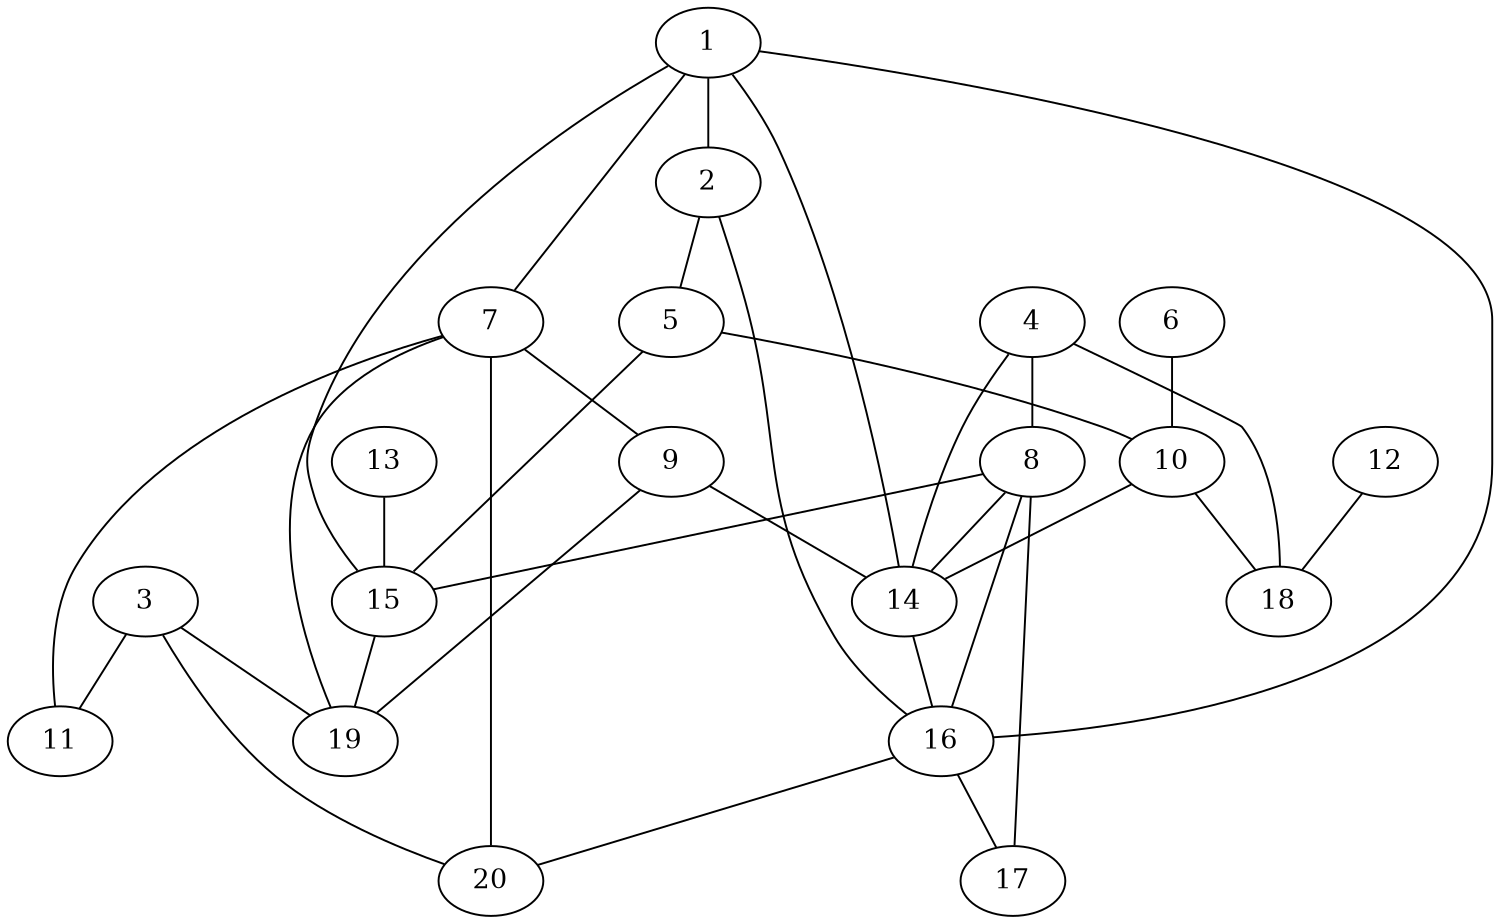 graph G {
	graph [maxiter=5000, start=7, center=1, size="10,10"];
	node [label="\N"];
	graph [bb="0,0,314.94,455.7"];
	1 [label=1, pos="178.19,161.51", width="0.75", height="0.5"];
	2 [label=2, pos="84.413,169.96", width="0.75", height="0.5"];
	3 [label=3, pos="209.07,19", width="0.75", height="0.5"];
	4 [label=4, pos="109.76,293.24", width="0.75", height="0.5"];
	5 [label=5, pos="120.51,240.05", width="0.75", height="0.5"];
	6 [label=6, pos="252.36,346.15", width="0.75", height="0.5"];
	7 [label=7, pos="249.79,108.84", width="0.75", height="0.5"];
	8 [label=8, pos="88.097,220.18", width="0.75", height="0.5"];
	9 [label=9, pos="242.86,171.65", width="0.75", height="0.5"];
	10 [label=10, pos="183.62,301.82", width="0.75", height="0.5"];
	11 [label=11, pos="286.94,37.372", width="0.75", height="0.5"];
	12 [label=12, pos="102.7,436.7", width="0.75", height="0.5"];
	13 [label=13, pos="37.442,81.685", width="0.75", height="0.5"];
	14 [label=14, pos="179.35,231.81", width="0.75", height="0.5"];
	15 [label=15, pos="108.48,135.4", width="0.75", height="0.5"];
	16 [label=16, pos="132.22,170.3", width="0.75", height="0.5"];
	17 [label=17, pos="28,187.09", width="0.75", height="0.5"];
	18 [label=18, pos="130.24,365.51", width="0.75", height="0.5"];
	19 [label=19, pos="175.61,83.52", width="0.75", height="0.5"];
	20 [label=20, pos="193.15,92.342", width="0.75", height="0.5"];
	1 -- 2 [dir=none, pos="151.32,163.93 138.76,165.07 123.85,166.41 111.29,167.54"];
	1 -- 7 [dir=none, pos="196.63,147.95 207.24,140.14 220.53,130.37 231.17,122.54"];
	1 -- 14 [dir=none, pos="178.49,179.62 178.66,190.03 178.88,203.08 179.05,213.53"];
	1 -- 15 [dir=none, pos="154.59,152.67 147.32,149.95 139.32,146.95 132.06,144.23"];
	1 -- 16 [dir=none, pos="151.98,166.52 151.82,166.55 151.66,166.59 151.5,166.62"];
	2 -- 5 [dir=none, pos="93.337,187.29 98.932,198.15 106.12,212.1 111.69,222.92"];
	2 -- 16 [dir=none, pos="111.67,170.16 111.75,170.16 111.84,170.16 111.92,170.16"];
	3 -- 11 [dir=none, pos="234.57,25.016 243.17,27.046 252.78,29.312 261.39,31.343"];
	3 -- 19 [dir=none, pos="200.1,36.29 195.3,45.547 189.41,56.918 184.6,66.182"];
	3 -- 20 [dir=none, pos="205.13,37.13 202.66,48.498 199.5,63.093 197.04,74.421"];
	4 -- 8 [dir=none, pos="104.52,275.56 101.13,264.15 96.754,249.38 93.368,237.96"];
	4 -- 14 [dir=none, pos="126.25,278.68 137.35,268.89 151.91,256.04 162.98,246.27"];
	4 -- 18 [dir=none, pos="114.82,311.11 117.97,322.22 122.01,336.47 125.16,347.6"];
	5 -- 10 [dir=none, pos="135.79,255 145.57,264.57 158.21,276.95 168.04,286.58"];
	5 -- 15 [dir=none, pos="118.42,221.82 116.21,202.61 112.75,172.54 110.56,153.42"];
	6 -- 10 [dir=none, pos="232.85,333.57 223.64,327.63 212.67,320.55 203.42,314.59"];
	7 -- 9 [dir=none, pos="247.79,127.01 246.87,135.27 245.8,145.02 244.88,153.31"];
	7 -- 11 [dir=none, pos="258.79,91.538 264.63,80.302 272.21,65.717 278.03,54.513"];
	7 -- 19 [dir=none, pos="225.5,100.55 217.22,97.721 207.97,94.564 199.7,91.742"];
	7 -- 20 [dir=none, pos="224.78,101.55 222.53,100.9 220.25,100.23 218,99.579"];
	8 -- 14 [dir=none, pos="114.98,223.61 126.87,225.12 140.8,226.9 152.66,228.41"];
	8 -- 15 [dir=none, pos="92.42,202.2 95.88,187.81 100.71,167.73 104.17,153.35"];
	8 -- 16 [dir=none, pos="101.82,204.68 107.08,198.73 113.08,191.94 118.36,185.97"];
	8 -- 17 [dir=none, pos="67.078,208.61 61.256,205.4 54.936,201.92 49.109,198.72"];
	9 -- 14 [dir=none, pos="227.16,186.52 217.46,195.71 205.06,207.46 195.31,216.69"];
	9 -- 19 [dir=none, pos="230.52,155.49 218.39,139.58 199.97,115.45 187.87,99.582"];
	10 -- 14 [dir=none, pos="182.52,283.79 181.89,273.42 181.1,260.43 180.46,250.02"];
	10 -- 18 [dir=none, pos="170.42,317.56 162.27,327.29 151.84,339.73 143.65,349.51"];
	12 -- 18 [dir=none, pos="109.5,419.1 113.71,408.23 119.09,394.32 123.32,383.4"];
	13 -- 15 [dir=none, pos="55.369,95.238 66.056,103.32 79.586,113.55 90.316,121.66"];
	14 -- 16 [dir=none, pos="166.97,215.65 160.1,206.68 151.57,195.56 144.68,186.57"];
	15 -- 19 [dir=none, pos="126.12,121.77 135.91,114.2 148.05,104.82 157.86,97.239"];
	16 -- 17 [dir=none, pos="105.92,174.54 90.122,177.08 70.088,180.31 54.291,182.86"];
	16 -- 20 [dir=none, pos="144.84,154.15 155.3,140.77 170.09,121.85 180.54,108.48"];
}
